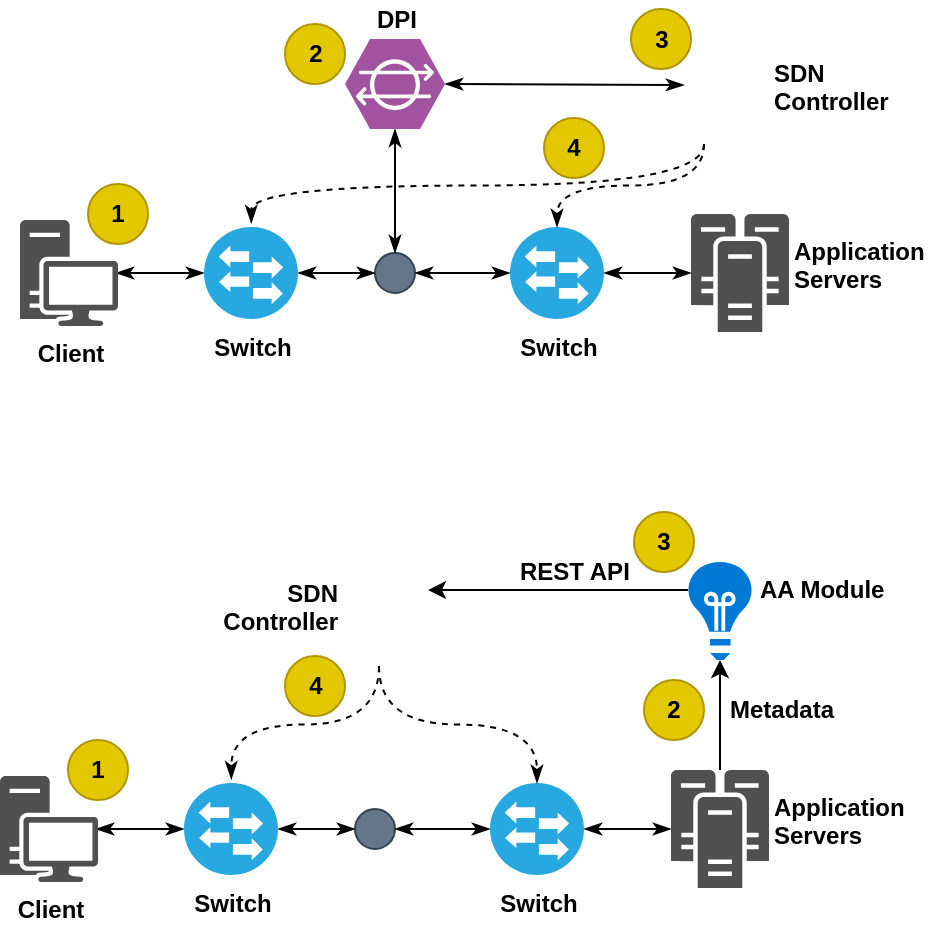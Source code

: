 <mxfile pages="1" version="11.2.8" type="github"><diagram id="IRBqi0rGRwXzyYfHZzYb" name="Page-1"><mxGraphModel dx="1422" dy="767" grid="1" gridSize="10" guides="1" tooltips="1" connect="1" arrows="1" fold="1" page="1" pageScale="1" pageWidth="850" pageHeight="1100" math="0" shadow="0"><root><mxCell id="0"/><mxCell id="1" parent="0"/><mxCell id="RNQiWLo5jIzKvvXslozH-78" value="" style="group" parent="1" vertex="1" connectable="0"><mxGeometry x="88" y="42" width="465" height="166.0" as="geometry"/></mxCell><mxCell id="RNQiWLo5jIzKvvXslozH-65" value="&lt;div align=&quot;center&quot;&gt;&lt;b&gt;DPI&lt;/b&gt;&lt;/div&gt;" style="text;html=1;resizable=0;points=[];autosize=1;align=center;verticalAlign=top;spacingTop=-4;fontColor=#000000;" parent="RNQiWLo5jIzKvvXslozH-78" vertex="1"><mxGeometry x="167.5" width="40" height="20" as="geometry"/></mxCell><mxCell id="RNQiWLo5jIzKvvXslozH-42" style="edgeStyle=none;rounded=0;orthogonalLoop=1;jettySize=auto;html=1;entryX=0;entryY=0.5;entryDx=0;entryDy=0;entryPerimeter=0;startArrow=classicThin;startFill=1;endArrow=classicThin;endFill=1;" parent="RNQiWLo5jIzKvvXslozH-78" target="RNQiWLo5jIzKvvXslozH-70" edge="1"><mxGeometry relative="1" as="geometry"><mxPoint x="48" y="136.5" as="sourcePoint"/><mxPoint x="93" y="136.5" as="targetPoint"/></mxGeometry></mxCell><mxCell id="RNQiWLo5jIzKvvXslozH-18" value="" style="ellipse;whiteSpace=wrap;html=1;aspect=fixed;fillColor=#647687;strokeColor=#314354;fontColor=#ffffff;" parent="RNQiWLo5jIzKvvXslozH-78" vertex="1"><mxGeometry x="177.5" y="126.5" width="20" height="20" as="geometry"/></mxCell><mxCell id="RNQiWLo5jIzKvvXslozH-43" style="edgeStyle=none;rounded=0;orthogonalLoop=1;jettySize=auto;html=1;exitX=1;exitY=0.5;exitDx=0;exitDy=0;exitPerimeter=0;entryX=0;entryY=0.5;entryDx=0;entryDy=0;startArrow=classicThin;startFill=1;endArrow=classicThin;endFill=1;" parent="RNQiWLo5jIzKvvXslozH-78" source="RNQiWLo5jIzKvvXslozH-70" target="RNQiWLo5jIzKvvXslozH-18" edge="1"><mxGeometry relative="1" as="geometry"><mxPoint x="136" y="136.5" as="sourcePoint"/></mxGeometry></mxCell><mxCell id="RNQiWLo5jIzKvvXslozH-22" value="" style="pointerEvents=1;shadow=0;dashed=0;html=1;strokeColor=none;fillColor=#505050;labelPosition=center;verticalLabelPosition=bottom;verticalAlign=top;outlineConnect=0;align=center;shape=mxgraph.office.servers.cluster_server;" parent="RNQiWLo5jIzKvvXslozH-78" vertex="1"><mxGeometry x="335.5" y="107.0" width="49" height="59" as="geometry"/></mxCell><mxCell id="RNQiWLo5jIzKvvXslozH-45" style="edgeStyle=none;rounded=0;orthogonalLoop=1;jettySize=auto;html=1;exitX=1;exitY=0.5;exitDx=0;exitDy=0;exitPerimeter=0;startArrow=classicThin;startFill=1;endArrow=classicThin;endFill=1;" parent="RNQiWLo5jIzKvvXslozH-78" source="RNQiWLo5jIzKvvXslozH-75" target="RNQiWLo5jIzKvvXslozH-22" edge="1"><mxGeometry relative="1" as="geometry"><mxPoint x="288" y="136.5" as="sourcePoint"/></mxGeometry></mxCell><mxCell id="RNQiWLo5jIzKvvXslozH-41" style="rounded=0;orthogonalLoop=1;jettySize=auto;html=1;exitX=0.5;exitY=1;exitDx=0;exitDy=0;exitPerimeter=0;entryX=0.5;entryY=0;entryDx=0;entryDy=0;startArrow=classicThin;startFill=1;endArrow=classicThin;endFill=1;" parent="RNQiWLo5jIzKvvXslozH-78" source="RNQiWLo5jIzKvvXslozH-24" target="RNQiWLo5jIzKvvXslozH-18" edge="1"><mxGeometry relative="1" as="geometry"/></mxCell><mxCell id="RNQiWLo5jIzKvvXslozH-46" style="edgeStyle=none;rounded=0;orthogonalLoop=1;jettySize=auto;html=1;exitX=1;exitY=0.5;exitDx=0;exitDy=0;exitPerimeter=0;startArrow=classicThin;startFill=1;endArrow=classicThin;endFill=1;" parent="RNQiWLo5jIzKvvXslozH-78" source="RNQiWLo5jIzKvvXslozH-24" edge="1"><mxGeometry relative="1" as="geometry"><mxPoint x="332" y="42.5" as="targetPoint"/></mxGeometry></mxCell><mxCell id="RNQiWLo5jIzKvvXslozH-24" value="" style="verticalLabelPosition=bottom;html=1;fillColor=#A153A0;verticalAlign=top;pointerEvents=1;align=center;points=[[0.25,0,0],[0.5,0,0],[0.75,0,0],[1,0.5,0],[0.75,1,0],[0.5,1,0],[0.25,1,0],[0,0.5,0],[0.125,0.25,0],[0.125,0.75,0],[0.875,0.25,0],[0.875,0.75,0]];shape=mxgraph.cisco_safe.design.intrusion_detection;" parent="RNQiWLo5jIzKvvXslozH-78" vertex="1"><mxGeometry x="162.5" y="19.5" width="50" height="45" as="geometry"/></mxCell><mxCell id="RNQiWLo5jIzKvvXslozH-37" value="" style="shape=image;html=1;verticalAlign=top;verticalLabelPosition=bottom;labelBackgroundColor=#ffffff;imageAspect=0;aspect=fixed;image=https://cdn2.iconfinder.com/data/icons/whcompare-isometric-web-hosting-servers/50/server-2-128.png;fillColor=#007FFF;" parent="RNQiWLo5jIzKvvXslozH-78" vertex="1"><mxGeometry x="327" y="12" width="60" height="60" as="geometry"/></mxCell><mxCell id="RNQiWLo5jIzKvvXslozH-53" value="&lt;div&gt;&lt;b&gt;SDN&lt;/b&gt;&lt;/div&gt;&lt;div&gt;&lt;b&gt;Controller&lt;br&gt;&lt;/b&gt;&lt;/div&gt;" style="text;html=1;resizable=0;points=[];autosize=1;align=left;verticalAlign=top;spacingTop=-4;" parent="RNQiWLo5jIzKvvXslozH-78" vertex="1"><mxGeometry x="375" y="27" width="70" height="30" as="geometry"/></mxCell><mxCell id="RNQiWLo5jIzKvvXslozH-55" value="&lt;div&gt;&lt;b&gt;Application&lt;/b&gt;&lt;/div&gt;&lt;div&gt;&lt;b&gt;Servers&lt;br&gt;&lt;/b&gt;&lt;/div&gt;" style="text;html=1;resizable=0;points=[];autosize=1;align=left;verticalAlign=top;spacingTop=-4;" parent="RNQiWLo5jIzKvvXslozH-78" vertex="1"><mxGeometry x="385" y="115.5" width="80" height="30" as="geometry"/></mxCell><mxCell id="RNQiWLo5jIzKvvXslozH-58" value="&lt;b&gt;Client&lt;/b&gt;" style="pointerEvents=1;shadow=0;dashed=0;html=1;strokeColor=none;fillColor=#505050;labelPosition=center;verticalLabelPosition=bottom;verticalAlign=top;outlineConnect=0;align=center;shape=mxgraph.office.devices.workstation;" parent="RNQiWLo5jIzKvvXslozH-78" vertex="1"><mxGeometry y="110.0" width="49" height="53" as="geometry"/></mxCell><mxCell id="RNQiWLo5jIzKvvXslozH-60" value="&lt;b&gt;1&lt;/b&gt;" style="ellipse;whiteSpace=wrap;html=1;aspect=fixed;fillColor=#e3c800;align=center;strokeColor=#B09500;fontColor=#000000;" parent="RNQiWLo5jIzKvvXslozH-78" vertex="1"><mxGeometry x="34" y="92" width="30" height="30" as="geometry"/></mxCell><mxCell id="RNQiWLo5jIzKvvXslozH-61" value="&lt;b&gt;2&lt;/b&gt;" style="ellipse;whiteSpace=wrap;html=1;aspect=fixed;fillColor=#e3c800;align=center;strokeColor=#B09500;fontColor=#000000;" parent="RNQiWLo5jIzKvvXslozH-78" vertex="1"><mxGeometry x="132.5" y="12" width="30" height="30" as="geometry"/></mxCell><mxCell id="RNQiWLo5jIzKvvXslozH-62" value="&lt;b&gt;3&lt;/b&gt;" style="ellipse;whiteSpace=wrap;html=1;aspect=fixed;fillColor=#e3c800;align=center;strokeColor=#B09500;fontColor=#000000;" parent="RNQiWLo5jIzKvvXslozH-78" vertex="1"><mxGeometry x="305.5" y="4.5" width="30" height="30" as="geometry"/></mxCell><mxCell id="RNQiWLo5jIzKvvXslozH-63" value="4" style="ellipse;whiteSpace=wrap;html=1;aspect=fixed;fillColor=#e3c800;align=center;strokeColor=#B09500;fontColor=#000000;fontStyle=1" parent="RNQiWLo5jIzKvvXslozH-78" vertex="1"><mxGeometry x="262" y="59" width="30" height="30" as="geometry"/></mxCell><mxCell id="RNQiWLo5jIzKvvXslozH-70" value="&lt;b&gt;Switch&lt;/b&gt;" style="verticalLabelPosition=bottom;html=1;fillColor=#28A8E0;verticalAlign=top;points=[[0.145,0.145,0],[0.856,0.145,0],[0.855,0.855,0],[0.145,0.855,0],[0.5,0,0], [1,0.5,0], [0.5,1,0],[0,0.5,0]];pointerEvents=1;align=center;shape=mxgraph.cisco_safe.capability.l2_switching;fontColor=#000000;" parent="RNQiWLo5jIzKvvXslozH-78" vertex="1"><mxGeometry x="92" y="113.5" width="47" height="46" as="geometry"/></mxCell><mxCell id="RNQiWLo5jIzKvvXslozH-51" style="edgeStyle=orthogonalEdgeStyle;curved=1;rounded=0;orthogonalLoop=1;jettySize=auto;html=1;exitX=0.25;exitY=1;exitDx=0;exitDy=0;entryX=0.503;entryY=-0.041;entryDx=0;entryDy=0;entryPerimeter=0;dashed=1;startArrow=none;startFill=0;endArrow=classicThin;endFill=1;strokeColor=#000000;" parent="RNQiWLo5jIzKvvXslozH-78" source="RNQiWLo5jIzKvvXslozH-37" target="RNQiWLo5jIzKvvXslozH-70" edge="1"><mxGeometry relative="1" as="geometry"><mxPoint x="115" y="114" as="targetPoint"/></mxGeometry></mxCell><mxCell id="RNQiWLo5jIzKvvXslozH-75" value="&lt;b&gt;Switch&lt;/b&gt;" style="verticalLabelPosition=bottom;html=1;fillColor=#28A8E0;verticalAlign=top;points=[[0.145,0.145,0],[0.856,0.145,0],[0.855,0.855,0],[0.145,0.855,0],[0.5,0,0], [1,0.5,0], [0.5,1,0],[0,0.5,0]];pointerEvents=1;align=center;shape=mxgraph.cisco_safe.capability.l2_switching;fontColor=#000000;" parent="RNQiWLo5jIzKvvXslozH-78" vertex="1"><mxGeometry x="245" y="113.5" width="47" height="46" as="geometry"/></mxCell><mxCell id="RNQiWLo5jIzKvvXslozH-44" style="edgeStyle=none;rounded=0;orthogonalLoop=1;jettySize=auto;html=1;exitX=1;exitY=0.5;exitDx=0;exitDy=0;entryX=0;entryY=0.5;entryDx=0;entryDy=0;entryPerimeter=0;startArrow=classicThin;startFill=1;endArrow=classicThin;endFill=1;" parent="RNQiWLo5jIzKvvXslozH-78" source="RNQiWLo5jIzKvvXslozH-18" target="RNQiWLo5jIzKvvXslozH-75" edge="1"><mxGeometry relative="1" as="geometry"><mxPoint x="245" y="136.5" as="targetPoint"/></mxGeometry></mxCell><mxCell id="RNQiWLo5jIzKvvXslozH-52" style="edgeStyle=orthogonalEdgeStyle;curved=1;rounded=0;orthogonalLoop=1;jettySize=auto;html=1;exitX=0.25;exitY=1;exitDx=0;exitDy=0;dashed=1;startArrow=none;startFill=0;endArrow=classicThin;endFill=1;strokeColor=#000000;entryX=0.5;entryY=0;entryDx=0;entryDy=0;entryPerimeter=0;" parent="RNQiWLo5jIzKvvXslozH-78" source="RNQiWLo5jIzKvvXslozH-37" target="RNQiWLo5jIzKvvXslozH-75" edge="1"><mxGeometry relative="1" as="geometry"><mxPoint x="267" y="114" as="targetPoint"/></mxGeometry></mxCell><mxCell id="4VgiFSEH3nlKg2t1O6vB-3" style="edgeStyle=none;rounded=0;orthogonalLoop=1;jettySize=auto;html=1;entryX=0;entryY=0.5;entryDx=0;entryDy=0;entryPerimeter=0;startArrow=classicThin;startFill=1;endArrow=classicThin;endFill=1;" edge="1" parent="1" target="4VgiFSEH3nlKg2t1O6vB-19"><mxGeometry relative="1" as="geometry"><mxPoint x="126" y="456.5" as="sourcePoint"/><mxPoint x="171" y="456.5" as="targetPoint"/></mxGeometry></mxCell><mxCell id="4VgiFSEH3nlKg2t1O6vB-4" value="" style="ellipse;whiteSpace=wrap;html=1;aspect=fixed;fillColor=#647687;strokeColor=#314354;fontColor=#ffffff;" vertex="1" parent="1"><mxGeometry x="255.5" y="446.5" width="20" height="20" as="geometry"/></mxCell><mxCell id="4VgiFSEH3nlKg2t1O6vB-5" style="edgeStyle=none;rounded=0;orthogonalLoop=1;jettySize=auto;html=1;exitX=1;exitY=0.5;exitDx=0;exitDy=0;exitPerimeter=0;entryX=0;entryY=0.5;entryDx=0;entryDy=0;startArrow=classicThin;startFill=1;endArrow=classicThin;endFill=1;" edge="1" parent="1" source="4VgiFSEH3nlKg2t1O6vB-19" target="4VgiFSEH3nlKg2t1O6vB-4"><mxGeometry relative="1" as="geometry"><mxPoint x="214" y="456.5" as="sourcePoint"/></mxGeometry></mxCell><mxCell id="4VgiFSEH3nlKg2t1O6vB-31" style="edgeStyle=orthogonalEdgeStyle;rounded=0;orthogonalLoop=1;jettySize=auto;html=1;entryX=0.5;entryY=1;entryDx=0;entryDy=0;entryPerimeter=0;" edge="1" parent="1" source="4VgiFSEH3nlKg2t1O6vB-6" target="4VgiFSEH3nlKg2t1O6vB-26"><mxGeometry relative="1" as="geometry"/></mxCell><mxCell id="4VgiFSEH3nlKg2t1O6vB-6" value="" style="pointerEvents=1;shadow=0;dashed=0;html=1;strokeColor=none;fillColor=#505050;labelPosition=center;verticalLabelPosition=bottom;verticalAlign=top;outlineConnect=0;align=center;shape=mxgraph.office.servers.cluster_server;" vertex="1" parent="1"><mxGeometry x="413.5" y="427" width="49" height="59" as="geometry"/></mxCell><mxCell id="4VgiFSEH3nlKg2t1O6vB-7" style="edgeStyle=none;rounded=0;orthogonalLoop=1;jettySize=auto;html=1;exitX=1;exitY=0.5;exitDx=0;exitDy=0;exitPerimeter=0;startArrow=classicThin;startFill=1;endArrow=classicThin;endFill=1;" edge="1" parent="1" source="4VgiFSEH3nlKg2t1O6vB-21" target="4VgiFSEH3nlKg2t1O6vB-6"><mxGeometry relative="1" as="geometry"><mxPoint x="366" y="456.5" as="sourcePoint"/></mxGeometry></mxCell><mxCell id="4VgiFSEH3nlKg2t1O6vB-13" value="&lt;div&gt;&lt;b&gt;Application&lt;/b&gt;&lt;/div&gt;&lt;div&gt;&lt;b&gt;Servers&lt;br&gt;&lt;/b&gt;&lt;/div&gt;" style="text;html=1;resizable=0;points=[];autosize=1;align=left;verticalAlign=top;spacingTop=-4;" vertex="1" parent="1"><mxGeometry x="463" y="435.5" width="80" height="30" as="geometry"/></mxCell><mxCell id="4VgiFSEH3nlKg2t1O6vB-14" value="&lt;b&gt;Client&lt;/b&gt;" style="pointerEvents=1;shadow=0;dashed=0;html=1;strokeColor=none;fillColor=#505050;labelPosition=center;verticalLabelPosition=bottom;verticalAlign=top;outlineConnect=0;align=center;shape=mxgraph.office.devices.workstation;" vertex="1" parent="1"><mxGeometry x="78" y="430" width="49" height="53" as="geometry"/></mxCell><mxCell id="4VgiFSEH3nlKg2t1O6vB-15" value="&lt;b&gt;1&lt;/b&gt;" style="ellipse;whiteSpace=wrap;html=1;aspect=fixed;fillColor=#e3c800;align=center;strokeColor=#B09500;fontColor=#000000;" vertex="1" parent="1"><mxGeometry x="112" y="412" width="30" height="30" as="geometry"/></mxCell><mxCell id="4VgiFSEH3nlKg2t1O6vB-16" value="&lt;b&gt;2&lt;/b&gt;" style="ellipse;whiteSpace=wrap;html=1;aspect=fixed;fillColor=#e3c800;align=center;strokeColor=#B09500;fontColor=#000000;" vertex="1" parent="1"><mxGeometry x="400" y="382" width="30" height="30" as="geometry"/></mxCell><mxCell id="4VgiFSEH3nlKg2t1O6vB-17" value="&lt;b&gt;3&lt;/b&gt;" style="ellipse;whiteSpace=wrap;html=1;aspect=fixed;fillColor=#e3c800;align=center;strokeColor=#B09500;fontColor=#000000;" vertex="1" parent="1"><mxGeometry x="395" y="298" width="30" height="30" as="geometry"/></mxCell><mxCell id="4VgiFSEH3nlKg2t1O6vB-18" value="4" style="ellipse;whiteSpace=wrap;html=1;aspect=fixed;fillColor=#e3c800;align=center;strokeColor=#B09500;fontColor=#000000;fontStyle=1" vertex="1" parent="1"><mxGeometry x="220.5" y="370" width="30" height="30" as="geometry"/></mxCell><mxCell id="4VgiFSEH3nlKg2t1O6vB-19" value="&lt;b&gt;Switch&lt;/b&gt;" style="verticalLabelPosition=bottom;html=1;fillColor=#28A8E0;verticalAlign=top;points=[[0.145,0.145,0],[0.856,0.145,0],[0.855,0.855,0],[0.145,0.855,0],[0.5,0,0], [1,0.5,0], [0.5,1,0],[0,0.5,0]];pointerEvents=1;align=center;shape=mxgraph.cisco_safe.capability.l2_switching;fontColor=#000000;" vertex="1" parent="1"><mxGeometry x="170" y="433.5" width="47" height="46" as="geometry"/></mxCell><mxCell id="4VgiFSEH3nlKg2t1O6vB-20" style="edgeStyle=orthogonalEdgeStyle;curved=1;rounded=0;orthogonalLoop=1;jettySize=auto;html=1;exitX=0.5;exitY=1;exitDx=0;exitDy=0;entryX=0.503;entryY=-0.041;entryDx=0;entryDy=0;entryPerimeter=0;dashed=1;startArrow=none;startFill=0;endArrow=classicThin;endFill=1;strokeColor=#000000;" edge="1" parent="1" source="4VgiFSEH3nlKg2t1O6vB-11" target="4VgiFSEH3nlKg2t1O6vB-19"><mxGeometry relative="1" as="geometry"><mxPoint x="193" y="434" as="targetPoint"/></mxGeometry></mxCell><mxCell id="4VgiFSEH3nlKg2t1O6vB-21" value="&lt;b&gt;Switch&lt;/b&gt;" style="verticalLabelPosition=bottom;html=1;fillColor=#28A8E0;verticalAlign=top;points=[[0.145,0.145,0],[0.856,0.145,0],[0.855,0.855,0],[0.145,0.855,0],[0.5,0,0], [1,0.5,0], [0.5,1,0],[0,0.5,0]];pointerEvents=1;align=center;shape=mxgraph.cisco_safe.capability.l2_switching;fontColor=#000000;" vertex="1" parent="1"><mxGeometry x="323" y="433.5" width="47" height="46" as="geometry"/></mxCell><mxCell id="4VgiFSEH3nlKg2t1O6vB-22" style="edgeStyle=none;rounded=0;orthogonalLoop=1;jettySize=auto;html=1;exitX=1;exitY=0.5;exitDx=0;exitDy=0;entryX=0;entryY=0.5;entryDx=0;entryDy=0;entryPerimeter=0;startArrow=classicThin;startFill=1;endArrow=classicThin;endFill=1;" edge="1" parent="1" source="4VgiFSEH3nlKg2t1O6vB-4" target="4VgiFSEH3nlKg2t1O6vB-21"><mxGeometry relative="1" as="geometry"><mxPoint x="323" y="456.5" as="targetPoint"/></mxGeometry></mxCell><mxCell id="4VgiFSEH3nlKg2t1O6vB-23" style="edgeStyle=orthogonalEdgeStyle;curved=1;rounded=0;orthogonalLoop=1;jettySize=auto;html=1;exitX=0.5;exitY=1;exitDx=0;exitDy=0;dashed=1;startArrow=none;startFill=0;endArrow=classicThin;endFill=1;strokeColor=#000000;entryX=0.5;entryY=0;entryDx=0;entryDy=0;entryPerimeter=0;" edge="1" parent="1" source="4VgiFSEH3nlKg2t1O6vB-11" target="4VgiFSEH3nlKg2t1O6vB-21"><mxGeometry relative="1" as="geometry"><mxPoint x="345" y="434" as="targetPoint"/></mxGeometry></mxCell><mxCell id="4VgiFSEH3nlKg2t1O6vB-32" style="edgeStyle=orthogonalEdgeStyle;rounded=0;orthogonalLoop=1;jettySize=auto;html=1;exitX=0;exitY=0.3;exitDx=0;exitDy=0;exitPerimeter=0;entryX=0.908;entryY=0.367;entryDx=0;entryDy=0;entryPerimeter=0;" edge="1" parent="1" source="4VgiFSEH3nlKg2t1O6vB-26" target="4VgiFSEH3nlKg2t1O6vB-11"><mxGeometry relative="1" as="geometry"/></mxCell><mxCell id="4VgiFSEH3nlKg2t1O6vB-26" value="" style="shadow=0;dashed=0;html=1;strokeColor=none;labelPosition=center;verticalLabelPosition=bottom;verticalAlign=top;align=center;shape=mxgraph.mscae.cloud.application_insights;fillColor=#0079D6;" vertex="1" parent="1"><mxGeometry x="422" y="322" width="32" height="50" as="geometry"/></mxCell><mxCell id="4VgiFSEH3nlKg2t1O6vB-33" value="" style="group" vertex="1" connectable="0" parent="1"><mxGeometry x="178" y="315" width="119.5" height="60" as="geometry"/></mxCell><mxCell id="4VgiFSEH3nlKg2t1O6vB-12" value="&lt;div&gt;&lt;b&gt;SDN&lt;/b&gt;&lt;/div&gt;&lt;div&gt;&lt;b&gt;Controller&lt;br&gt;&lt;/b&gt;&lt;/div&gt;" style="text;html=1;resizable=0;points=[];autosize=1;align=right;verticalAlign=top;spacingTop=-4;" vertex="1" parent="4VgiFSEH3nlKg2t1O6vB-33"><mxGeometry y="14" width="70" height="30" as="geometry"/></mxCell><mxCell id="4VgiFSEH3nlKg2t1O6vB-11" value="" style="shape=image;html=1;verticalAlign=top;verticalLabelPosition=bottom;labelBackgroundColor=#ffffff;imageAspect=0;aspect=fixed;image=https://cdn2.iconfinder.com/data/icons/whcompare-isometric-web-hosting-servers/50/server-2-128.png;fillColor=#007FFF;" vertex="1" parent="4VgiFSEH3nlKg2t1O6vB-33"><mxGeometry x="59.5" width="60" height="60" as="geometry"/></mxCell><mxCell id="4VgiFSEH3nlKg2t1O6vB-36" value="&lt;div&gt;&lt;b&gt;Metadata&lt;/b&gt;&lt;/div&gt;" style="text;html=1;resizable=0;points=[];autosize=1;align=left;verticalAlign=top;spacingTop=-4;" vertex="1" parent="1"><mxGeometry x="441" y="386.5" width="70" height="20" as="geometry"/></mxCell><mxCell id="4VgiFSEH3nlKg2t1O6vB-37" value="&lt;b&gt;REST API&lt;br&gt;&lt;/b&gt;" style="text;html=1;resizable=0;points=[];autosize=1;align=left;verticalAlign=top;spacingTop=-4;" vertex="1" parent="1"><mxGeometry x="336" y="318" width="70" height="20" as="geometry"/></mxCell><mxCell id="4VgiFSEH3nlKg2t1O6vB-38" value="&lt;b&gt;AA Module&lt;/b&gt;" style="text;html=1;resizable=0;points=[];autosize=1;align=left;verticalAlign=top;spacingTop=-4;" vertex="1" parent="1"><mxGeometry x="456" y="327" width="80" height="20" as="geometry"/></mxCell></root></mxGraphModel></diagram></mxfile>